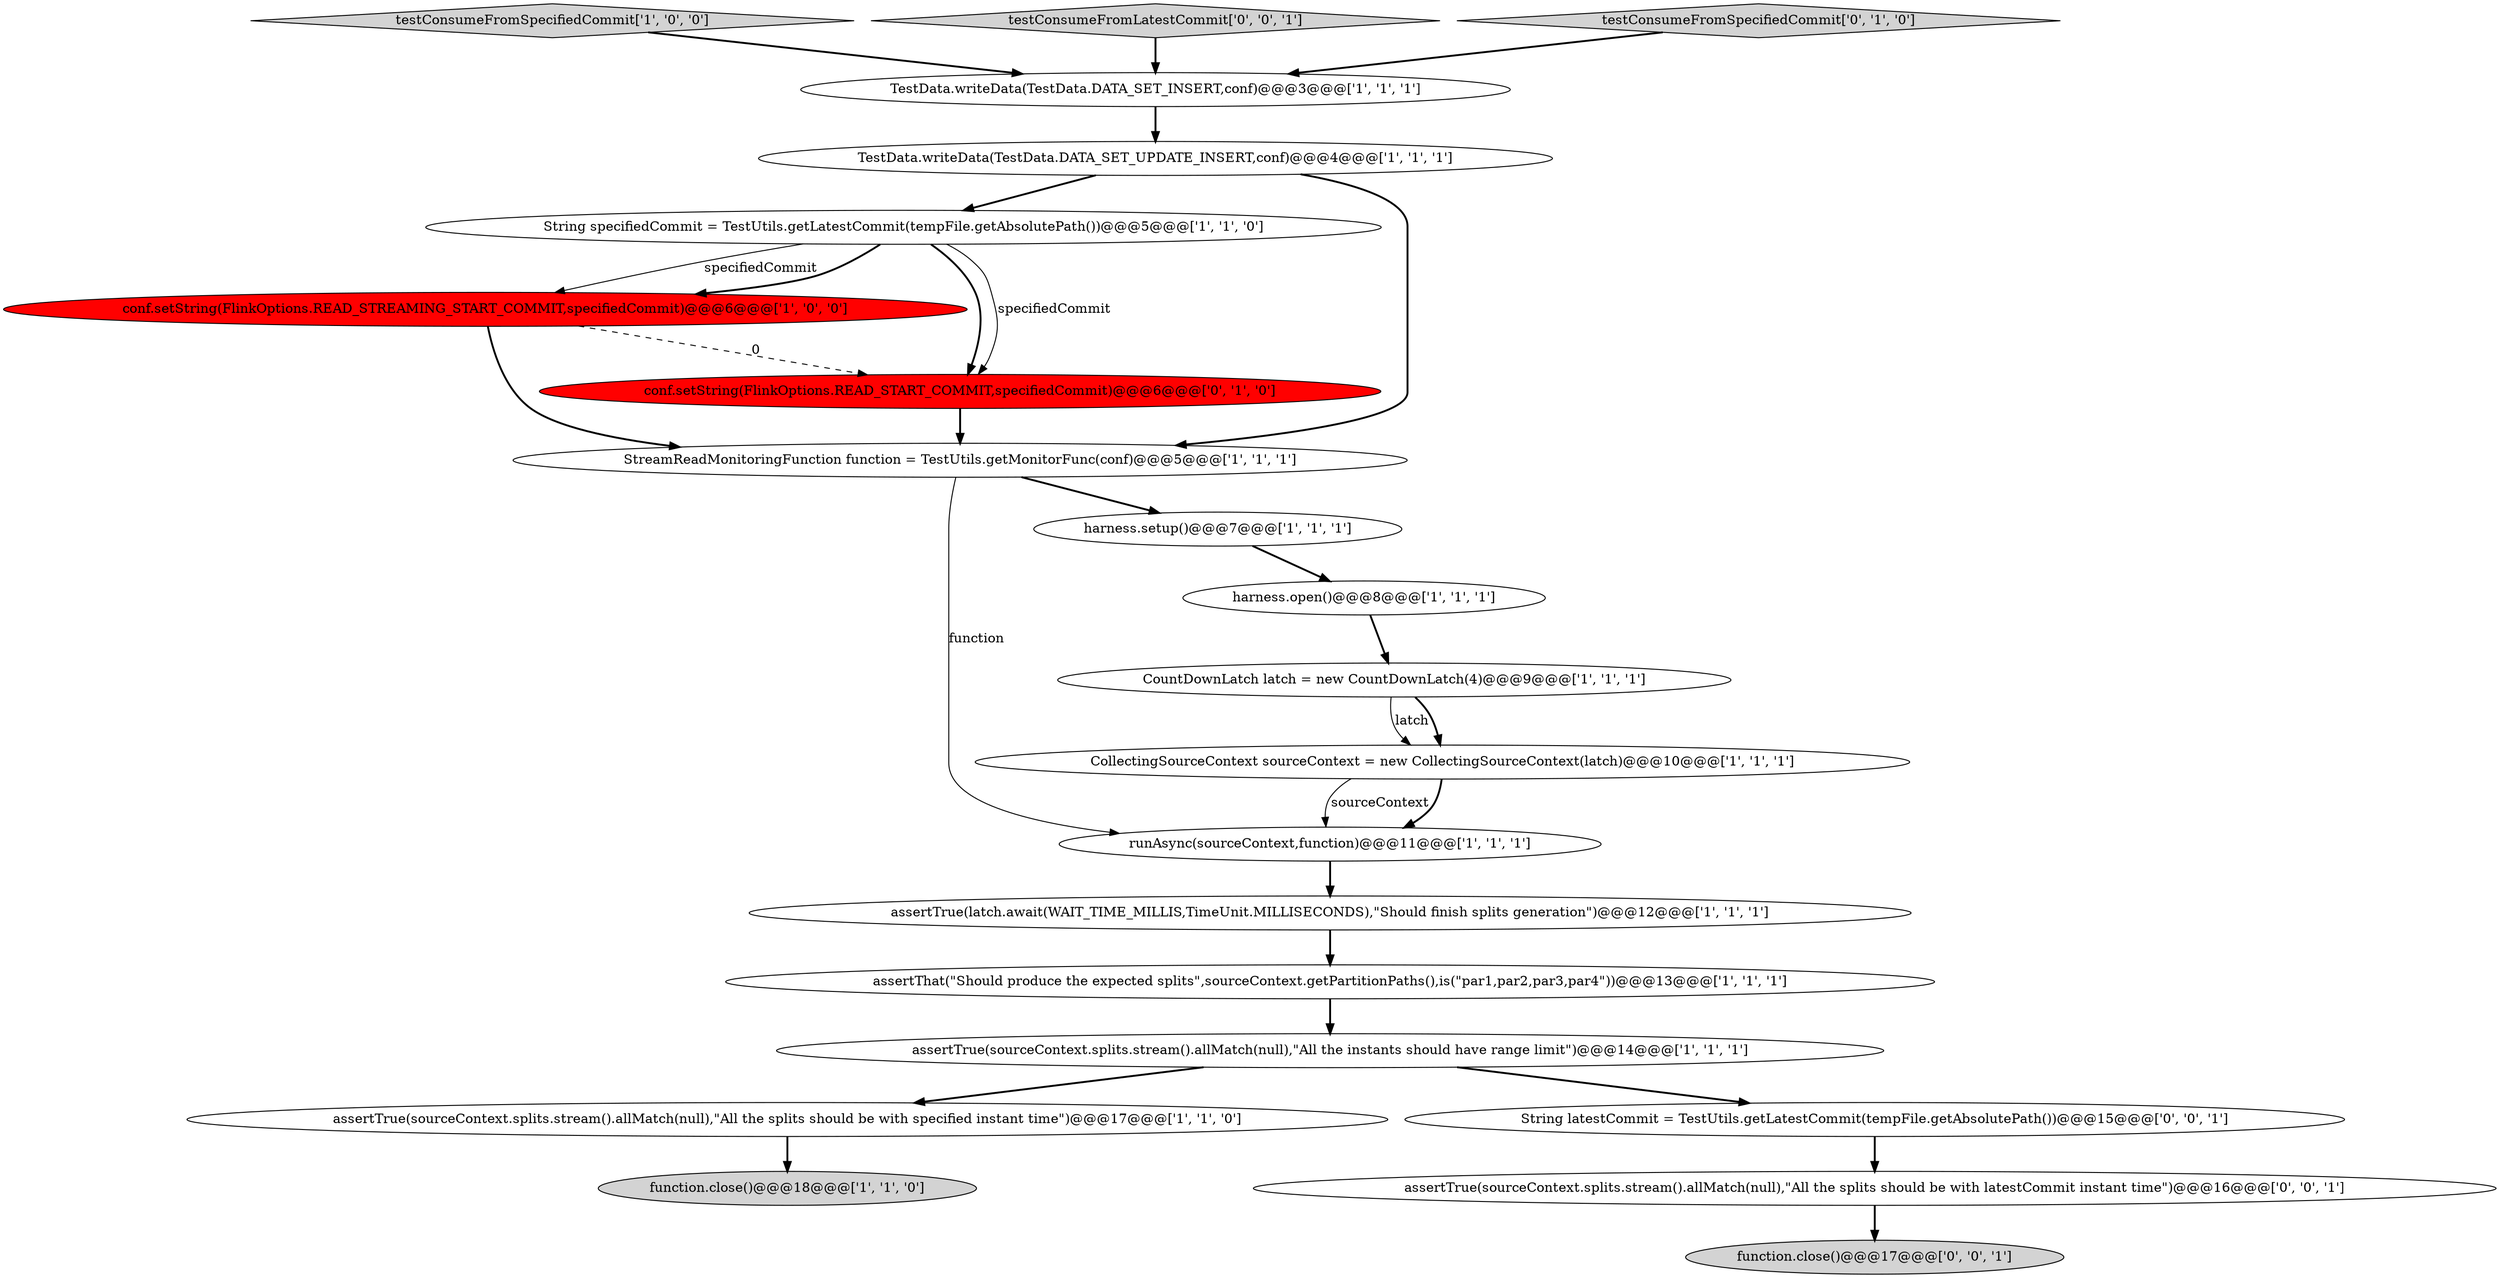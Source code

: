 digraph {
21 [style = filled, label = "function.close()@@@17@@@['0', '0', '1']", fillcolor = lightgray, shape = ellipse image = "AAA0AAABBB3BBB"];
5 [style = filled, label = "testConsumeFromSpecifiedCommit['1', '0', '0']", fillcolor = lightgray, shape = diamond image = "AAA0AAABBB1BBB"];
4 [style = filled, label = "assertTrue(sourceContext.splits.stream().allMatch(null),\"All the instants should have range limit\")@@@14@@@['1', '1', '1']", fillcolor = white, shape = ellipse image = "AAA0AAABBB1BBB"];
9 [style = filled, label = "function.close()@@@18@@@['1', '1', '0']", fillcolor = lightgray, shape = ellipse image = "AAA0AAABBB1BBB"];
15 [style = filled, label = "TestData.writeData(TestData.DATA_SET_UPDATE_INSERT,conf)@@@4@@@['1', '1', '1']", fillcolor = white, shape = ellipse image = "AAA0AAABBB1BBB"];
12 [style = filled, label = "String specifiedCommit = TestUtils.getLatestCommit(tempFile.getAbsolutePath())@@@5@@@['1', '1', '0']", fillcolor = white, shape = ellipse image = "AAA0AAABBB1BBB"];
11 [style = filled, label = "assertTrue(latch.await(WAIT_TIME_MILLIS,TimeUnit.MILLISECONDS),\"Should finish splits generation\")@@@12@@@['1', '1', '1']", fillcolor = white, shape = ellipse image = "AAA0AAABBB1BBB"];
7 [style = filled, label = "runAsync(sourceContext,function)@@@11@@@['1', '1', '1']", fillcolor = white, shape = ellipse image = "AAA0AAABBB1BBB"];
0 [style = filled, label = "TestData.writeData(TestData.DATA_SET_INSERT,conf)@@@3@@@['1', '1', '1']", fillcolor = white, shape = ellipse image = "AAA0AAABBB1BBB"];
8 [style = filled, label = "StreamReadMonitoringFunction function = TestUtils.getMonitorFunc(conf)@@@5@@@['1', '1', '1']", fillcolor = white, shape = ellipse image = "AAA0AAABBB1BBB"];
2 [style = filled, label = "harness.open()@@@8@@@['1', '1', '1']", fillcolor = white, shape = ellipse image = "AAA0AAABBB1BBB"];
3 [style = filled, label = "assertThat(\"Should produce the expected splits\",sourceContext.getPartitionPaths(),is(\"par1,par2,par3,par4\"))@@@13@@@['1', '1', '1']", fillcolor = white, shape = ellipse image = "AAA0AAABBB1BBB"];
6 [style = filled, label = "conf.setString(FlinkOptions.READ_STREAMING_START_COMMIT,specifiedCommit)@@@6@@@['1', '0', '0']", fillcolor = red, shape = ellipse image = "AAA1AAABBB1BBB"];
10 [style = filled, label = "CollectingSourceContext sourceContext = new CollectingSourceContext(latch)@@@10@@@['1', '1', '1']", fillcolor = white, shape = ellipse image = "AAA0AAABBB1BBB"];
20 [style = filled, label = "testConsumeFromLatestCommit['0', '0', '1']", fillcolor = lightgray, shape = diamond image = "AAA0AAABBB3BBB"];
14 [style = filled, label = "assertTrue(sourceContext.splits.stream().allMatch(null),\"All the splits should be with specified instant time\")@@@17@@@['1', '1', '0']", fillcolor = white, shape = ellipse image = "AAA0AAABBB1BBB"];
16 [style = filled, label = "conf.setString(FlinkOptions.READ_START_COMMIT,specifiedCommit)@@@6@@@['0', '1', '0']", fillcolor = red, shape = ellipse image = "AAA1AAABBB2BBB"];
13 [style = filled, label = "harness.setup()@@@7@@@['1', '1', '1']", fillcolor = white, shape = ellipse image = "AAA0AAABBB1BBB"];
19 [style = filled, label = "assertTrue(sourceContext.splits.stream().allMatch(null),\"All the splits should be with latestCommit instant time\")@@@16@@@['0', '0', '1']", fillcolor = white, shape = ellipse image = "AAA0AAABBB3BBB"];
17 [style = filled, label = "testConsumeFromSpecifiedCommit['0', '1', '0']", fillcolor = lightgray, shape = diamond image = "AAA0AAABBB2BBB"];
1 [style = filled, label = "CountDownLatch latch = new CountDownLatch(4)@@@9@@@['1', '1', '1']", fillcolor = white, shape = ellipse image = "AAA0AAABBB1BBB"];
18 [style = filled, label = "String latestCommit = TestUtils.getLatestCommit(tempFile.getAbsolutePath())@@@15@@@['0', '0', '1']", fillcolor = white, shape = ellipse image = "AAA0AAABBB3BBB"];
4->14 [style = bold, label=""];
10->7 [style = solid, label="sourceContext"];
7->11 [style = bold, label=""];
12->6 [style = solid, label="specifiedCommit"];
16->8 [style = bold, label=""];
2->1 [style = bold, label=""];
20->0 [style = bold, label=""];
18->19 [style = bold, label=""];
4->18 [style = bold, label=""];
12->16 [style = bold, label=""];
12->6 [style = bold, label=""];
10->7 [style = bold, label=""];
3->4 [style = bold, label=""];
0->15 [style = bold, label=""];
12->16 [style = solid, label="specifiedCommit"];
6->16 [style = dashed, label="0"];
17->0 [style = bold, label=""];
8->7 [style = solid, label="function"];
5->0 [style = bold, label=""];
11->3 [style = bold, label=""];
6->8 [style = bold, label=""];
1->10 [style = solid, label="latch"];
14->9 [style = bold, label=""];
15->12 [style = bold, label=""];
1->10 [style = bold, label=""];
15->8 [style = bold, label=""];
8->13 [style = bold, label=""];
13->2 [style = bold, label=""];
19->21 [style = bold, label=""];
}
